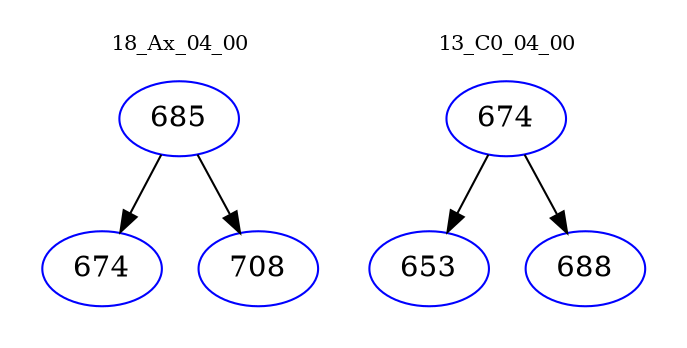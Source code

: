 digraph{
subgraph cluster_0 {
color = white
label = "18_Ax_04_00";
fontsize=10;
T0_685 [label="685", color="blue"]
T0_685 -> T0_674 [color="black"]
T0_674 [label="674", color="blue"]
T0_685 -> T0_708 [color="black"]
T0_708 [label="708", color="blue"]
}
subgraph cluster_1 {
color = white
label = "13_C0_04_00";
fontsize=10;
T1_674 [label="674", color="blue"]
T1_674 -> T1_653 [color="black"]
T1_653 [label="653", color="blue"]
T1_674 -> T1_688 [color="black"]
T1_688 [label="688", color="blue"]
}
}
